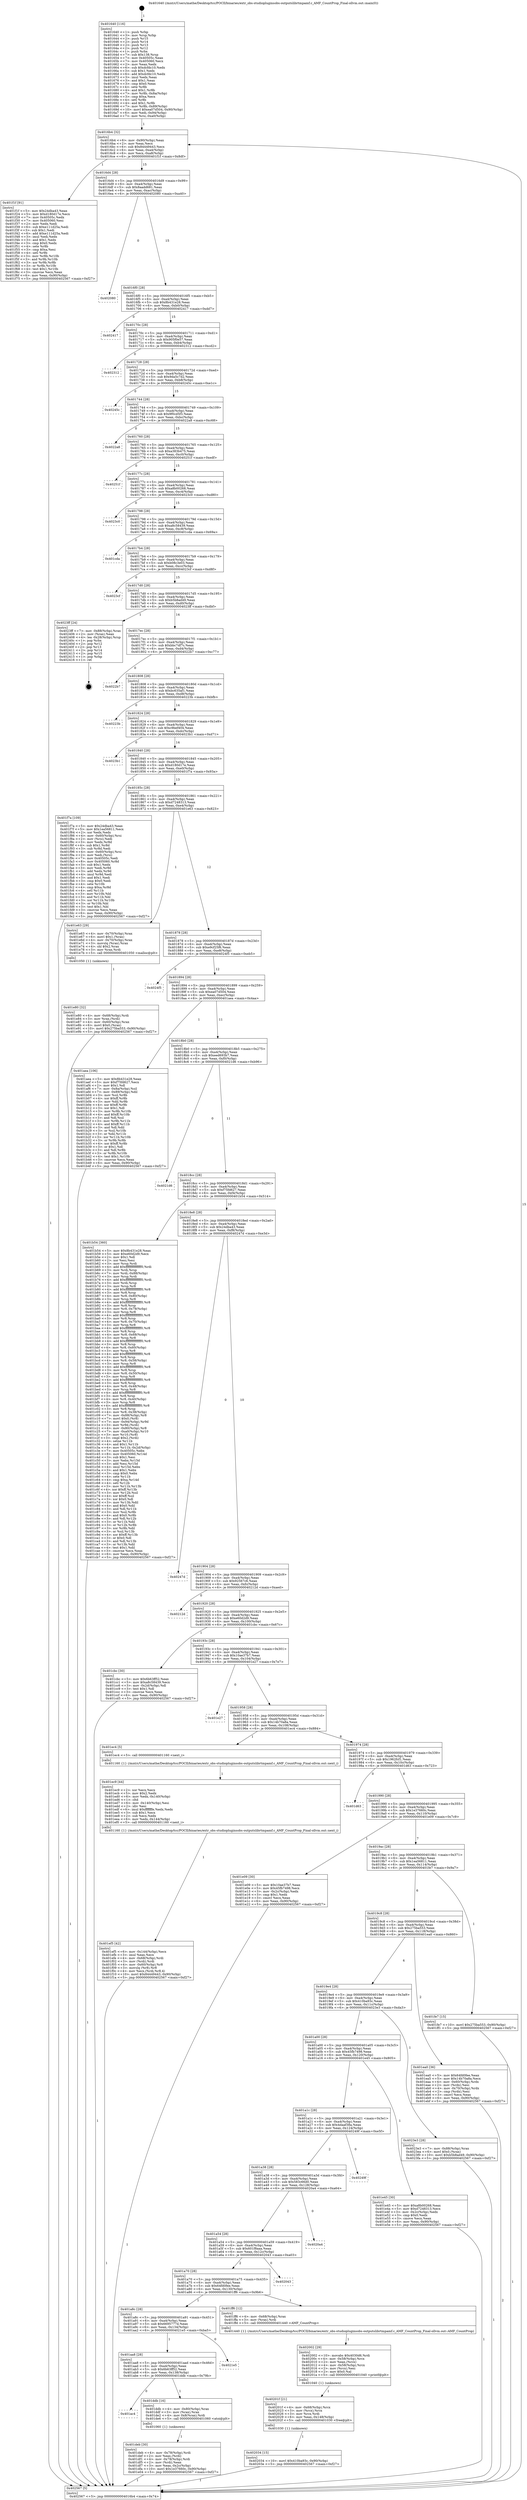 digraph "0x401640" {
  label = "0x401640 (/mnt/c/Users/mathe/Desktop/tcc/POCII/binaries/extr_obs-studiopluginsobs-outputslibrtmpamf.c_AMF_CountProp_Final-ollvm.out::main(0))"
  labelloc = "t"
  node[shape=record]

  Entry [label="",width=0.3,height=0.3,shape=circle,fillcolor=black,style=filled]
  "0x4016b4" [label="{
     0x4016b4 [32]\l
     | [instrs]\l
     &nbsp;&nbsp;0x4016b4 \<+6\>: mov -0x90(%rbp),%eax\l
     &nbsp;&nbsp;0x4016ba \<+2\>: mov %eax,%ecx\l
     &nbsp;&nbsp;0x4016bc \<+6\>: sub $0x84449443,%ecx\l
     &nbsp;&nbsp;0x4016c2 \<+6\>: mov %eax,-0xa4(%rbp)\l
     &nbsp;&nbsp;0x4016c8 \<+6\>: mov %ecx,-0xa8(%rbp)\l
     &nbsp;&nbsp;0x4016ce \<+6\>: je 0000000000401f1f \<main+0x8df\>\l
  }"]
  "0x401f1f" [label="{
     0x401f1f [91]\l
     | [instrs]\l
     &nbsp;&nbsp;0x401f1f \<+5\>: mov $0x24dba43,%eax\l
     &nbsp;&nbsp;0x401f24 \<+5\>: mov $0xd180d17e,%ecx\l
     &nbsp;&nbsp;0x401f29 \<+7\>: mov 0x40505c,%edx\l
     &nbsp;&nbsp;0x401f30 \<+7\>: mov 0x405060,%esi\l
     &nbsp;&nbsp;0x401f37 \<+2\>: mov %edx,%edi\l
     &nbsp;&nbsp;0x401f39 \<+6\>: sub $0xe111d25a,%edi\l
     &nbsp;&nbsp;0x401f3f \<+3\>: sub $0x1,%edi\l
     &nbsp;&nbsp;0x401f42 \<+6\>: add $0xe111d25a,%edi\l
     &nbsp;&nbsp;0x401f48 \<+3\>: imul %edi,%edx\l
     &nbsp;&nbsp;0x401f4b \<+3\>: and $0x1,%edx\l
     &nbsp;&nbsp;0x401f4e \<+3\>: cmp $0x0,%edx\l
     &nbsp;&nbsp;0x401f51 \<+4\>: sete %r8b\l
     &nbsp;&nbsp;0x401f55 \<+3\>: cmp $0xa,%esi\l
     &nbsp;&nbsp;0x401f58 \<+4\>: setl %r9b\l
     &nbsp;&nbsp;0x401f5c \<+3\>: mov %r8b,%r10b\l
     &nbsp;&nbsp;0x401f5f \<+3\>: and %r9b,%r10b\l
     &nbsp;&nbsp;0x401f62 \<+3\>: xor %r9b,%r8b\l
     &nbsp;&nbsp;0x401f65 \<+3\>: or %r8b,%r10b\l
     &nbsp;&nbsp;0x401f68 \<+4\>: test $0x1,%r10b\l
     &nbsp;&nbsp;0x401f6c \<+3\>: cmovne %ecx,%eax\l
     &nbsp;&nbsp;0x401f6f \<+6\>: mov %eax,-0x90(%rbp)\l
     &nbsp;&nbsp;0x401f75 \<+5\>: jmp 0000000000402567 \<main+0xf27\>\l
  }"]
  "0x4016d4" [label="{
     0x4016d4 [28]\l
     | [instrs]\l
     &nbsp;&nbsp;0x4016d4 \<+5\>: jmp 00000000004016d9 \<main+0x99\>\l
     &nbsp;&nbsp;0x4016d9 \<+6\>: mov -0xa4(%rbp),%eax\l
     &nbsp;&nbsp;0x4016df \<+5\>: sub $0x8aadd681,%eax\l
     &nbsp;&nbsp;0x4016e4 \<+6\>: mov %eax,-0xac(%rbp)\l
     &nbsp;&nbsp;0x4016ea \<+6\>: je 0000000000402080 \<main+0xa40\>\l
  }"]
  Exit [label="",width=0.3,height=0.3,shape=circle,fillcolor=black,style=filled,peripheries=2]
  "0x402080" [label="{
     0x402080\l
  }", style=dashed]
  "0x4016f0" [label="{
     0x4016f0 [28]\l
     | [instrs]\l
     &nbsp;&nbsp;0x4016f0 \<+5\>: jmp 00000000004016f5 \<main+0xb5\>\l
     &nbsp;&nbsp;0x4016f5 \<+6\>: mov -0xa4(%rbp),%eax\l
     &nbsp;&nbsp;0x4016fb \<+5\>: sub $0x8b431e28,%eax\l
     &nbsp;&nbsp;0x401700 \<+6\>: mov %eax,-0xb0(%rbp)\l
     &nbsp;&nbsp;0x401706 \<+6\>: je 0000000000402417 \<main+0xdd7\>\l
  }"]
  "0x402034" [label="{
     0x402034 [15]\l
     | [instrs]\l
     &nbsp;&nbsp;0x402034 \<+10\>: movl $0x410ba93c,-0x90(%rbp)\l
     &nbsp;&nbsp;0x40203e \<+5\>: jmp 0000000000402567 \<main+0xf27\>\l
  }"]
  "0x402417" [label="{
     0x402417\l
  }", style=dashed]
  "0x40170c" [label="{
     0x40170c [28]\l
     | [instrs]\l
     &nbsp;&nbsp;0x40170c \<+5\>: jmp 0000000000401711 \<main+0xd1\>\l
     &nbsp;&nbsp;0x401711 \<+6\>: mov -0xa4(%rbp),%eax\l
     &nbsp;&nbsp;0x401717 \<+5\>: sub $0x905f0e57,%eax\l
     &nbsp;&nbsp;0x40171c \<+6\>: mov %eax,-0xb4(%rbp)\l
     &nbsp;&nbsp;0x401722 \<+6\>: je 0000000000402312 \<main+0xcd2\>\l
  }"]
  "0x40201f" [label="{
     0x40201f [21]\l
     | [instrs]\l
     &nbsp;&nbsp;0x40201f \<+4\>: mov -0x68(%rbp),%rcx\l
     &nbsp;&nbsp;0x402023 \<+3\>: mov (%rcx),%rcx\l
     &nbsp;&nbsp;0x402026 \<+3\>: mov %rcx,%rdi\l
     &nbsp;&nbsp;0x402029 \<+6\>: mov %eax,-0x148(%rbp)\l
     &nbsp;&nbsp;0x40202f \<+5\>: call 0000000000401030 \<free@plt\>\l
     | [calls]\l
     &nbsp;&nbsp;0x401030 \{1\} (unknown)\l
  }"]
  "0x402312" [label="{
     0x402312\l
  }", style=dashed]
  "0x401728" [label="{
     0x401728 [28]\l
     | [instrs]\l
     &nbsp;&nbsp;0x401728 \<+5\>: jmp 000000000040172d \<main+0xed\>\l
     &nbsp;&nbsp;0x40172d \<+6\>: mov -0xa4(%rbp),%eax\l
     &nbsp;&nbsp;0x401733 \<+5\>: sub $0x9da5c7d2,%eax\l
     &nbsp;&nbsp;0x401738 \<+6\>: mov %eax,-0xb8(%rbp)\l
     &nbsp;&nbsp;0x40173e \<+6\>: je 000000000040245c \<main+0xe1c\>\l
  }"]
  "0x402002" [label="{
     0x402002 [29]\l
     | [instrs]\l
     &nbsp;&nbsp;0x402002 \<+10\>: movabs $0x4030d6,%rdi\l
     &nbsp;&nbsp;0x40200c \<+4\>: mov -0x58(%rbp),%rcx\l
     &nbsp;&nbsp;0x402010 \<+2\>: mov %eax,(%rcx)\l
     &nbsp;&nbsp;0x402012 \<+4\>: mov -0x58(%rbp),%rcx\l
     &nbsp;&nbsp;0x402016 \<+2\>: mov (%rcx),%esi\l
     &nbsp;&nbsp;0x402018 \<+2\>: mov $0x0,%al\l
     &nbsp;&nbsp;0x40201a \<+5\>: call 0000000000401040 \<printf@plt\>\l
     | [calls]\l
     &nbsp;&nbsp;0x401040 \{1\} (unknown)\l
  }"]
  "0x40245c" [label="{
     0x40245c\l
  }", style=dashed]
  "0x401744" [label="{
     0x401744 [28]\l
     | [instrs]\l
     &nbsp;&nbsp;0x401744 \<+5\>: jmp 0000000000401749 \<main+0x109\>\l
     &nbsp;&nbsp;0x401749 \<+6\>: mov -0xa4(%rbp),%eax\l
     &nbsp;&nbsp;0x40174f \<+5\>: sub $0x9f0cd5f3,%eax\l
     &nbsp;&nbsp;0x401754 \<+6\>: mov %eax,-0xbc(%rbp)\l
     &nbsp;&nbsp;0x40175a \<+6\>: je 00000000004022a8 \<main+0xc68\>\l
  }"]
  "0x401ef5" [label="{
     0x401ef5 [42]\l
     | [instrs]\l
     &nbsp;&nbsp;0x401ef5 \<+6\>: mov -0x144(%rbp),%ecx\l
     &nbsp;&nbsp;0x401efb \<+3\>: imul %eax,%ecx\l
     &nbsp;&nbsp;0x401efe \<+4\>: mov -0x68(%rbp),%rdi\l
     &nbsp;&nbsp;0x401f02 \<+3\>: mov (%rdi),%rdi\l
     &nbsp;&nbsp;0x401f05 \<+4\>: mov -0x60(%rbp),%r8\l
     &nbsp;&nbsp;0x401f09 \<+3\>: movslq (%r8),%r8\l
     &nbsp;&nbsp;0x401f0c \<+4\>: mov %ecx,(%rdi,%r8,4)\l
     &nbsp;&nbsp;0x401f10 \<+10\>: movl $0x84449443,-0x90(%rbp)\l
     &nbsp;&nbsp;0x401f1a \<+5\>: jmp 0000000000402567 \<main+0xf27\>\l
  }"]
  "0x4022a8" [label="{
     0x4022a8\l
  }", style=dashed]
  "0x401760" [label="{
     0x401760 [28]\l
     | [instrs]\l
     &nbsp;&nbsp;0x401760 \<+5\>: jmp 0000000000401765 \<main+0x125\>\l
     &nbsp;&nbsp;0x401765 \<+6\>: mov -0xa4(%rbp),%eax\l
     &nbsp;&nbsp;0x40176b \<+5\>: sub $0xa383b475,%eax\l
     &nbsp;&nbsp;0x401770 \<+6\>: mov %eax,-0xc0(%rbp)\l
     &nbsp;&nbsp;0x401776 \<+6\>: je 000000000040251f \<main+0xedf\>\l
  }"]
  "0x401ec9" [label="{
     0x401ec9 [44]\l
     | [instrs]\l
     &nbsp;&nbsp;0x401ec9 \<+2\>: xor %ecx,%ecx\l
     &nbsp;&nbsp;0x401ecb \<+5\>: mov $0x2,%edx\l
     &nbsp;&nbsp;0x401ed0 \<+6\>: mov %edx,-0x140(%rbp)\l
     &nbsp;&nbsp;0x401ed6 \<+1\>: cltd\l
     &nbsp;&nbsp;0x401ed7 \<+6\>: mov -0x140(%rbp),%esi\l
     &nbsp;&nbsp;0x401edd \<+2\>: idiv %esi\l
     &nbsp;&nbsp;0x401edf \<+6\>: imul $0xfffffffe,%edx,%edx\l
     &nbsp;&nbsp;0x401ee5 \<+3\>: sub $0x1,%ecx\l
     &nbsp;&nbsp;0x401ee8 \<+2\>: sub %ecx,%edx\l
     &nbsp;&nbsp;0x401eea \<+6\>: mov %edx,-0x144(%rbp)\l
     &nbsp;&nbsp;0x401ef0 \<+5\>: call 0000000000401160 \<next_i\>\l
     | [calls]\l
     &nbsp;&nbsp;0x401160 \{1\} (/mnt/c/Users/mathe/Desktop/tcc/POCII/binaries/extr_obs-studiopluginsobs-outputslibrtmpamf.c_AMF_CountProp_Final-ollvm.out::next_i)\l
  }"]
  "0x40251f" [label="{
     0x40251f\l
  }", style=dashed]
  "0x40177c" [label="{
     0x40177c [28]\l
     | [instrs]\l
     &nbsp;&nbsp;0x40177c \<+5\>: jmp 0000000000401781 \<main+0x141\>\l
     &nbsp;&nbsp;0x401781 \<+6\>: mov -0xa4(%rbp),%eax\l
     &nbsp;&nbsp;0x401787 \<+5\>: sub $0xa8b00268,%eax\l
     &nbsp;&nbsp;0x40178c \<+6\>: mov %eax,-0xc4(%rbp)\l
     &nbsp;&nbsp;0x401792 \<+6\>: je 00000000004023c0 \<main+0xd80\>\l
  }"]
  "0x401e80" [label="{
     0x401e80 [32]\l
     | [instrs]\l
     &nbsp;&nbsp;0x401e80 \<+4\>: mov -0x68(%rbp),%rdi\l
     &nbsp;&nbsp;0x401e84 \<+3\>: mov %rax,(%rdi)\l
     &nbsp;&nbsp;0x401e87 \<+4\>: mov -0x60(%rbp),%rax\l
     &nbsp;&nbsp;0x401e8b \<+6\>: movl $0x0,(%rax)\l
     &nbsp;&nbsp;0x401e91 \<+10\>: movl $0x275ba553,-0x90(%rbp)\l
     &nbsp;&nbsp;0x401e9b \<+5\>: jmp 0000000000402567 \<main+0xf27\>\l
  }"]
  "0x4023c0" [label="{
     0x4023c0\l
  }", style=dashed]
  "0x401798" [label="{
     0x401798 [28]\l
     | [instrs]\l
     &nbsp;&nbsp;0x401798 \<+5\>: jmp 000000000040179d \<main+0x15d\>\l
     &nbsp;&nbsp;0x40179d \<+6\>: mov -0xa4(%rbp),%eax\l
     &nbsp;&nbsp;0x4017a3 \<+5\>: sub $0xa8c58439,%eax\l
     &nbsp;&nbsp;0x4017a8 \<+6\>: mov %eax,-0xc8(%rbp)\l
     &nbsp;&nbsp;0x4017ae \<+6\>: je 0000000000401cda \<main+0x69a\>\l
  }"]
  "0x401deb" [label="{
     0x401deb [30]\l
     | [instrs]\l
     &nbsp;&nbsp;0x401deb \<+4\>: mov -0x78(%rbp),%rdi\l
     &nbsp;&nbsp;0x401def \<+2\>: mov %eax,(%rdi)\l
     &nbsp;&nbsp;0x401df1 \<+4\>: mov -0x78(%rbp),%rdi\l
     &nbsp;&nbsp;0x401df5 \<+2\>: mov (%rdi),%eax\l
     &nbsp;&nbsp;0x401df7 \<+3\>: mov %eax,-0x2c(%rbp)\l
     &nbsp;&nbsp;0x401dfa \<+10\>: movl $0x1e37660c,-0x90(%rbp)\l
     &nbsp;&nbsp;0x401e04 \<+5\>: jmp 0000000000402567 \<main+0xf27\>\l
  }"]
  "0x401cda" [label="{
     0x401cda\l
  }", style=dashed]
  "0x4017b4" [label="{
     0x4017b4 [28]\l
     | [instrs]\l
     &nbsp;&nbsp;0x4017b4 \<+5\>: jmp 00000000004017b9 \<main+0x179\>\l
     &nbsp;&nbsp;0x4017b9 \<+6\>: mov -0xa4(%rbp),%eax\l
     &nbsp;&nbsp;0x4017bf \<+5\>: sub $0xb08c3e03,%eax\l
     &nbsp;&nbsp;0x4017c4 \<+6\>: mov %eax,-0xcc(%rbp)\l
     &nbsp;&nbsp;0x4017ca \<+6\>: je 00000000004023cf \<main+0xd8f\>\l
  }"]
  "0x401ac4" [label="{
     0x401ac4\l
  }", style=dashed]
  "0x4023cf" [label="{
     0x4023cf\l
  }", style=dashed]
  "0x4017d0" [label="{
     0x4017d0 [28]\l
     | [instrs]\l
     &nbsp;&nbsp;0x4017d0 \<+5\>: jmp 00000000004017d5 \<main+0x195\>\l
     &nbsp;&nbsp;0x4017d5 \<+6\>: mov -0xa4(%rbp),%eax\l
     &nbsp;&nbsp;0x4017db \<+5\>: sub $0xb5b8ad49,%eax\l
     &nbsp;&nbsp;0x4017e0 \<+6\>: mov %eax,-0xd0(%rbp)\l
     &nbsp;&nbsp;0x4017e6 \<+6\>: je 00000000004023ff \<main+0xdbf\>\l
  }"]
  "0x401ddb" [label="{
     0x401ddb [16]\l
     | [instrs]\l
     &nbsp;&nbsp;0x401ddb \<+4\>: mov -0x80(%rbp),%rax\l
     &nbsp;&nbsp;0x401ddf \<+3\>: mov (%rax),%rax\l
     &nbsp;&nbsp;0x401de2 \<+4\>: mov 0x8(%rax),%rdi\l
     &nbsp;&nbsp;0x401de6 \<+5\>: call 0000000000401060 \<atoi@plt\>\l
     | [calls]\l
     &nbsp;&nbsp;0x401060 \{1\} (unknown)\l
  }"]
  "0x4023ff" [label="{
     0x4023ff [24]\l
     | [instrs]\l
     &nbsp;&nbsp;0x4023ff \<+7\>: mov -0x88(%rbp),%rax\l
     &nbsp;&nbsp;0x402406 \<+2\>: mov (%rax),%eax\l
     &nbsp;&nbsp;0x402408 \<+4\>: lea -0x28(%rbp),%rsp\l
     &nbsp;&nbsp;0x40240c \<+1\>: pop %rbx\l
     &nbsp;&nbsp;0x40240d \<+2\>: pop %r12\l
     &nbsp;&nbsp;0x40240f \<+2\>: pop %r13\l
     &nbsp;&nbsp;0x402411 \<+2\>: pop %r14\l
     &nbsp;&nbsp;0x402413 \<+2\>: pop %r15\l
     &nbsp;&nbsp;0x402415 \<+1\>: pop %rbp\l
     &nbsp;&nbsp;0x402416 \<+1\>: ret\l
  }"]
  "0x4017ec" [label="{
     0x4017ec [28]\l
     | [instrs]\l
     &nbsp;&nbsp;0x4017ec \<+5\>: jmp 00000000004017f1 \<main+0x1b1\>\l
     &nbsp;&nbsp;0x4017f1 \<+6\>: mov -0xa4(%rbp),%eax\l
     &nbsp;&nbsp;0x4017f7 \<+5\>: sub $0xbbc7df7c,%eax\l
     &nbsp;&nbsp;0x4017fc \<+6\>: mov %eax,-0xd4(%rbp)\l
     &nbsp;&nbsp;0x401802 \<+6\>: je 00000000004022b7 \<main+0xc77\>\l
  }"]
  "0x401aa8" [label="{
     0x401aa8 [28]\l
     | [instrs]\l
     &nbsp;&nbsp;0x401aa8 \<+5\>: jmp 0000000000401aad \<main+0x46d\>\l
     &nbsp;&nbsp;0x401aad \<+6\>: mov -0xa4(%rbp),%eax\l
     &nbsp;&nbsp;0x401ab3 \<+5\>: sub $0x6b63ff52,%eax\l
     &nbsp;&nbsp;0x401ab8 \<+6\>: mov %eax,-0x138(%rbp)\l
     &nbsp;&nbsp;0x401abe \<+6\>: je 0000000000401ddb \<main+0x79b\>\l
  }"]
  "0x4022b7" [label="{
     0x4022b7\l
  }", style=dashed]
  "0x401808" [label="{
     0x401808 [28]\l
     | [instrs]\l
     &nbsp;&nbsp;0x401808 \<+5\>: jmp 000000000040180d \<main+0x1cd\>\l
     &nbsp;&nbsp;0x40180d \<+6\>: mov -0xa4(%rbp),%eax\l
     &nbsp;&nbsp;0x401813 \<+5\>: sub $0xbc635af1,%eax\l
     &nbsp;&nbsp;0x401818 \<+6\>: mov %eax,-0xd8(%rbp)\l
     &nbsp;&nbsp;0x40181e \<+6\>: je 000000000040223b \<main+0xbfb\>\l
  }"]
  "0x4021e5" [label="{
     0x4021e5\l
  }", style=dashed]
  "0x40223b" [label="{
     0x40223b\l
  }", style=dashed]
  "0x401824" [label="{
     0x401824 [28]\l
     | [instrs]\l
     &nbsp;&nbsp;0x401824 \<+5\>: jmp 0000000000401829 \<main+0x1e9\>\l
     &nbsp;&nbsp;0x401829 \<+6\>: mov -0xa4(%rbp),%eax\l
     &nbsp;&nbsp;0x40182f \<+5\>: sub $0xc9bef404,%eax\l
     &nbsp;&nbsp;0x401834 \<+6\>: mov %eax,-0xdc(%rbp)\l
     &nbsp;&nbsp;0x40183a \<+6\>: je 00000000004023b1 \<main+0xd71\>\l
  }"]
  "0x401a8c" [label="{
     0x401a8c [28]\l
     | [instrs]\l
     &nbsp;&nbsp;0x401a8c \<+5\>: jmp 0000000000401a91 \<main+0x451\>\l
     &nbsp;&nbsp;0x401a91 \<+6\>: mov -0xa4(%rbp),%eax\l
     &nbsp;&nbsp;0x401a97 \<+5\>: sub $0x6695777d,%eax\l
     &nbsp;&nbsp;0x401a9c \<+6\>: mov %eax,-0x134(%rbp)\l
     &nbsp;&nbsp;0x401aa2 \<+6\>: je 00000000004021e5 \<main+0xba5\>\l
  }"]
  "0x4023b1" [label="{
     0x4023b1\l
  }", style=dashed]
  "0x401840" [label="{
     0x401840 [28]\l
     | [instrs]\l
     &nbsp;&nbsp;0x401840 \<+5\>: jmp 0000000000401845 \<main+0x205\>\l
     &nbsp;&nbsp;0x401845 \<+6\>: mov -0xa4(%rbp),%eax\l
     &nbsp;&nbsp;0x40184b \<+5\>: sub $0xd180d17e,%eax\l
     &nbsp;&nbsp;0x401850 \<+6\>: mov %eax,-0xe0(%rbp)\l
     &nbsp;&nbsp;0x401856 \<+6\>: je 0000000000401f7a \<main+0x93a\>\l
  }"]
  "0x401ff6" [label="{
     0x401ff6 [12]\l
     | [instrs]\l
     &nbsp;&nbsp;0x401ff6 \<+4\>: mov -0x68(%rbp),%rax\l
     &nbsp;&nbsp;0x401ffa \<+3\>: mov (%rax),%rdi\l
     &nbsp;&nbsp;0x401ffd \<+5\>: call 0000000000401440 \<AMF_CountProp\>\l
     | [calls]\l
     &nbsp;&nbsp;0x401440 \{1\} (/mnt/c/Users/mathe/Desktop/tcc/POCII/binaries/extr_obs-studiopluginsobs-outputslibrtmpamf.c_AMF_CountProp_Final-ollvm.out::AMF_CountProp)\l
  }"]
  "0x401f7a" [label="{
     0x401f7a [109]\l
     | [instrs]\l
     &nbsp;&nbsp;0x401f7a \<+5\>: mov $0x24dba43,%eax\l
     &nbsp;&nbsp;0x401f7f \<+5\>: mov $0x1ea56811,%ecx\l
     &nbsp;&nbsp;0x401f84 \<+2\>: xor %edx,%edx\l
     &nbsp;&nbsp;0x401f86 \<+4\>: mov -0x60(%rbp),%rsi\l
     &nbsp;&nbsp;0x401f8a \<+2\>: mov (%rsi),%edi\l
     &nbsp;&nbsp;0x401f8c \<+3\>: mov %edx,%r8d\l
     &nbsp;&nbsp;0x401f8f \<+4\>: sub $0x1,%r8d\l
     &nbsp;&nbsp;0x401f93 \<+3\>: sub %r8d,%edi\l
     &nbsp;&nbsp;0x401f96 \<+4\>: mov -0x60(%rbp),%rsi\l
     &nbsp;&nbsp;0x401f9a \<+2\>: mov %edi,(%rsi)\l
     &nbsp;&nbsp;0x401f9c \<+7\>: mov 0x40505c,%edi\l
     &nbsp;&nbsp;0x401fa3 \<+8\>: mov 0x405060,%r8d\l
     &nbsp;&nbsp;0x401fab \<+3\>: sub $0x1,%edx\l
     &nbsp;&nbsp;0x401fae \<+3\>: mov %edi,%r9d\l
     &nbsp;&nbsp;0x401fb1 \<+3\>: add %edx,%r9d\l
     &nbsp;&nbsp;0x401fb4 \<+4\>: imul %r9d,%edi\l
     &nbsp;&nbsp;0x401fb8 \<+3\>: and $0x1,%edi\l
     &nbsp;&nbsp;0x401fbb \<+3\>: cmp $0x0,%edi\l
     &nbsp;&nbsp;0x401fbe \<+4\>: sete %r10b\l
     &nbsp;&nbsp;0x401fc2 \<+4\>: cmp $0xa,%r8d\l
     &nbsp;&nbsp;0x401fc6 \<+4\>: setl %r11b\l
     &nbsp;&nbsp;0x401fca \<+3\>: mov %r10b,%bl\l
     &nbsp;&nbsp;0x401fcd \<+3\>: and %r11b,%bl\l
     &nbsp;&nbsp;0x401fd0 \<+3\>: xor %r11b,%r10b\l
     &nbsp;&nbsp;0x401fd3 \<+3\>: or %r10b,%bl\l
     &nbsp;&nbsp;0x401fd6 \<+3\>: test $0x1,%bl\l
     &nbsp;&nbsp;0x401fd9 \<+3\>: cmovne %ecx,%eax\l
     &nbsp;&nbsp;0x401fdc \<+6\>: mov %eax,-0x90(%rbp)\l
     &nbsp;&nbsp;0x401fe2 \<+5\>: jmp 0000000000402567 \<main+0xf27\>\l
  }"]
  "0x40185c" [label="{
     0x40185c [28]\l
     | [instrs]\l
     &nbsp;&nbsp;0x40185c \<+5\>: jmp 0000000000401861 \<main+0x221\>\l
     &nbsp;&nbsp;0x401861 \<+6\>: mov -0xa4(%rbp),%eax\l
     &nbsp;&nbsp;0x401867 \<+5\>: sub $0xd7248313,%eax\l
     &nbsp;&nbsp;0x40186c \<+6\>: mov %eax,-0xe4(%rbp)\l
     &nbsp;&nbsp;0x401872 \<+6\>: je 0000000000401e63 \<main+0x823\>\l
  }"]
  "0x401a70" [label="{
     0x401a70 [28]\l
     | [instrs]\l
     &nbsp;&nbsp;0x401a70 \<+5\>: jmp 0000000000401a75 \<main+0x435\>\l
     &nbsp;&nbsp;0x401a75 \<+6\>: mov -0xa4(%rbp),%eax\l
     &nbsp;&nbsp;0x401a7b \<+5\>: sub $0x64fd0fee,%eax\l
     &nbsp;&nbsp;0x401a80 \<+6\>: mov %eax,-0x130(%rbp)\l
     &nbsp;&nbsp;0x401a86 \<+6\>: je 0000000000401ff6 \<main+0x9b6\>\l
  }"]
  "0x401e63" [label="{
     0x401e63 [29]\l
     | [instrs]\l
     &nbsp;&nbsp;0x401e63 \<+4\>: mov -0x70(%rbp),%rax\l
     &nbsp;&nbsp;0x401e67 \<+6\>: movl $0x1,(%rax)\l
     &nbsp;&nbsp;0x401e6d \<+4\>: mov -0x70(%rbp),%rax\l
     &nbsp;&nbsp;0x401e71 \<+3\>: movslq (%rax),%rax\l
     &nbsp;&nbsp;0x401e74 \<+4\>: shl $0x2,%rax\l
     &nbsp;&nbsp;0x401e78 \<+3\>: mov %rax,%rdi\l
     &nbsp;&nbsp;0x401e7b \<+5\>: call 0000000000401050 \<malloc@plt\>\l
     | [calls]\l
     &nbsp;&nbsp;0x401050 \{1\} (unknown)\l
  }"]
  "0x401878" [label="{
     0x401878 [28]\l
     | [instrs]\l
     &nbsp;&nbsp;0x401878 \<+5\>: jmp 000000000040187d \<main+0x23d\>\l
     &nbsp;&nbsp;0x40187d \<+6\>: mov -0xa4(%rbp),%eax\l
     &nbsp;&nbsp;0x401883 \<+5\>: sub $0xe9cf25f6,%eax\l
     &nbsp;&nbsp;0x401888 \<+6\>: mov %eax,-0xe8(%rbp)\l
     &nbsp;&nbsp;0x40188e \<+6\>: je 00000000004024f5 \<main+0xeb5\>\l
  }"]
  "0x402043" [label="{
     0x402043\l
  }", style=dashed]
  "0x4024f5" [label="{
     0x4024f5\l
  }", style=dashed]
  "0x401894" [label="{
     0x401894 [28]\l
     | [instrs]\l
     &nbsp;&nbsp;0x401894 \<+5\>: jmp 0000000000401899 \<main+0x259\>\l
     &nbsp;&nbsp;0x401899 \<+6\>: mov -0xa4(%rbp),%eax\l
     &nbsp;&nbsp;0x40189f \<+5\>: sub $0xea07d504,%eax\l
     &nbsp;&nbsp;0x4018a4 \<+6\>: mov %eax,-0xec(%rbp)\l
     &nbsp;&nbsp;0x4018aa \<+6\>: je 0000000000401aea \<main+0x4aa\>\l
  }"]
  "0x401a54" [label="{
     0x401a54 [28]\l
     | [instrs]\l
     &nbsp;&nbsp;0x401a54 \<+5\>: jmp 0000000000401a59 \<main+0x419\>\l
     &nbsp;&nbsp;0x401a59 \<+6\>: mov -0xa4(%rbp),%eax\l
     &nbsp;&nbsp;0x401a5f \<+5\>: sub $0x601f8aaa,%eax\l
     &nbsp;&nbsp;0x401a64 \<+6\>: mov %eax,-0x12c(%rbp)\l
     &nbsp;&nbsp;0x401a6a \<+6\>: je 0000000000402043 \<main+0xa03\>\l
  }"]
  "0x401aea" [label="{
     0x401aea [106]\l
     | [instrs]\l
     &nbsp;&nbsp;0x401aea \<+5\>: mov $0x8b431e28,%eax\l
     &nbsp;&nbsp;0x401aef \<+5\>: mov $0xf75fd627,%ecx\l
     &nbsp;&nbsp;0x401af4 \<+2\>: mov $0x1,%dl\l
     &nbsp;&nbsp;0x401af6 \<+7\>: mov -0x8a(%rbp),%sil\l
     &nbsp;&nbsp;0x401afd \<+7\>: mov -0x89(%rbp),%dil\l
     &nbsp;&nbsp;0x401b04 \<+3\>: mov %sil,%r8b\l
     &nbsp;&nbsp;0x401b07 \<+4\>: xor $0xff,%r8b\l
     &nbsp;&nbsp;0x401b0b \<+3\>: mov %dil,%r9b\l
     &nbsp;&nbsp;0x401b0e \<+4\>: xor $0xff,%r9b\l
     &nbsp;&nbsp;0x401b12 \<+3\>: xor $0x1,%dl\l
     &nbsp;&nbsp;0x401b15 \<+3\>: mov %r8b,%r10b\l
     &nbsp;&nbsp;0x401b18 \<+4\>: and $0xff,%r10b\l
     &nbsp;&nbsp;0x401b1c \<+3\>: and %dl,%sil\l
     &nbsp;&nbsp;0x401b1f \<+3\>: mov %r9b,%r11b\l
     &nbsp;&nbsp;0x401b22 \<+4\>: and $0xff,%r11b\l
     &nbsp;&nbsp;0x401b26 \<+3\>: and %dl,%dil\l
     &nbsp;&nbsp;0x401b29 \<+3\>: or %sil,%r10b\l
     &nbsp;&nbsp;0x401b2c \<+3\>: or %dil,%r11b\l
     &nbsp;&nbsp;0x401b2f \<+3\>: xor %r11b,%r10b\l
     &nbsp;&nbsp;0x401b32 \<+3\>: or %r9b,%r8b\l
     &nbsp;&nbsp;0x401b35 \<+4\>: xor $0xff,%r8b\l
     &nbsp;&nbsp;0x401b39 \<+3\>: or $0x1,%dl\l
     &nbsp;&nbsp;0x401b3c \<+3\>: and %dl,%r8b\l
     &nbsp;&nbsp;0x401b3f \<+3\>: or %r8b,%r10b\l
     &nbsp;&nbsp;0x401b42 \<+4\>: test $0x1,%r10b\l
     &nbsp;&nbsp;0x401b46 \<+3\>: cmovne %ecx,%eax\l
     &nbsp;&nbsp;0x401b49 \<+6\>: mov %eax,-0x90(%rbp)\l
     &nbsp;&nbsp;0x401b4f \<+5\>: jmp 0000000000402567 \<main+0xf27\>\l
  }"]
  "0x4018b0" [label="{
     0x4018b0 [28]\l
     | [instrs]\l
     &nbsp;&nbsp;0x4018b0 \<+5\>: jmp 00000000004018b5 \<main+0x275\>\l
     &nbsp;&nbsp;0x4018b5 \<+6\>: mov -0xa4(%rbp),%eax\l
     &nbsp;&nbsp;0x4018bb \<+5\>: sub $0xeed693b7,%eax\l
     &nbsp;&nbsp;0x4018c0 \<+6\>: mov %eax,-0xf0(%rbp)\l
     &nbsp;&nbsp;0x4018c6 \<+6\>: je 00000000004021d6 \<main+0xb96\>\l
  }"]
  "0x402567" [label="{
     0x402567 [5]\l
     | [instrs]\l
     &nbsp;&nbsp;0x402567 \<+5\>: jmp 00000000004016b4 \<main+0x74\>\l
  }"]
  "0x401640" [label="{
     0x401640 [116]\l
     | [instrs]\l
     &nbsp;&nbsp;0x401640 \<+1\>: push %rbp\l
     &nbsp;&nbsp;0x401641 \<+3\>: mov %rsp,%rbp\l
     &nbsp;&nbsp;0x401644 \<+2\>: push %r15\l
     &nbsp;&nbsp;0x401646 \<+2\>: push %r14\l
     &nbsp;&nbsp;0x401648 \<+2\>: push %r13\l
     &nbsp;&nbsp;0x40164a \<+2\>: push %r12\l
     &nbsp;&nbsp;0x40164c \<+1\>: push %rbx\l
     &nbsp;&nbsp;0x40164d \<+7\>: sub $0x138,%rsp\l
     &nbsp;&nbsp;0x401654 \<+7\>: mov 0x40505c,%eax\l
     &nbsp;&nbsp;0x40165b \<+7\>: mov 0x405060,%ecx\l
     &nbsp;&nbsp;0x401662 \<+2\>: mov %eax,%edx\l
     &nbsp;&nbsp;0x401664 \<+6\>: sub $0xdcfdc10,%edx\l
     &nbsp;&nbsp;0x40166a \<+3\>: sub $0x1,%edx\l
     &nbsp;&nbsp;0x40166d \<+6\>: add $0xdcfdc10,%edx\l
     &nbsp;&nbsp;0x401673 \<+3\>: imul %edx,%eax\l
     &nbsp;&nbsp;0x401676 \<+3\>: and $0x1,%eax\l
     &nbsp;&nbsp;0x401679 \<+3\>: cmp $0x0,%eax\l
     &nbsp;&nbsp;0x40167c \<+4\>: sete %r8b\l
     &nbsp;&nbsp;0x401680 \<+4\>: and $0x1,%r8b\l
     &nbsp;&nbsp;0x401684 \<+7\>: mov %r8b,-0x8a(%rbp)\l
     &nbsp;&nbsp;0x40168b \<+3\>: cmp $0xa,%ecx\l
     &nbsp;&nbsp;0x40168e \<+4\>: setl %r8b\l
     &nbsp;&nbsp;0x401692 \<+4\>: and $0x1,%r8b\l
     &nbsp;&nbsp;0x401696 \<+7\>: mov %r8b,-0x89(%rbp)\l
     &nbsp;&nbsp;0x40169d \<+10\>: movl $0xea07d504,-0x90(%rbp)\l
     &nbsp;&nbsp;0x4016a7 \<+6\>: mov %edi,-0x94(%rbp)\l
     &nbsp;&nbsp;0x4016ad \<+7\>: mov %rsi,-0xa0(%rbp)\l
  }"]
  "0x4020a4" [label="{
     0x4020a4\l
  }", style=dashed]
  "0x4021d6" [label="{
     0x4021d6\l
  }", style=dashed]
  "0x4018cc" [label="{
     0x4018cc [28]\l
     | [instrs]\l
     &nbsp;&nbsp;0x4018cc \<+5\>: jmp 00000000004018d1 \<main+0x291\>\l
     &nbsp;&nbsp;0x4018d1 \<+6\>: mov -0xa4(%rbp),%eax\l
     &nbsp;&nbsp;0x4018d7 \<+5\>: sub $0xf75fd627,%eax\l
     &nbsp;&nbsp;0x4018dc \<+6\>: mov %eax,-0xf4(%rbp)\l
     &nbsp;&nbsp;0x4018e2 \<+6\>: je 0000000000401b54 \<main+0x514\>\l
  }"]
  "0x401a38" [label="{
     0x401a38 [28]\l
     | [instrs]\l
     &nbsp;&nbsp;0x401a38 \<+5\>: jmp 0000000000401a3d \<main+0x3fd\>\l
     &nbsp;&nbsp;0x401a3d \<+6\>: mov -0xa4(%rbp),%eax\l
     &nbsp;&nbsp;0x401a43 \<+5\>: sub $0x583c66d0,%eax\l
     &nbsp;&nbsp;0x401a48 \<+6\>: mov %eax,-0x128(%rbp)\l
     &nbsp;&nbsp;0x401a4e \<+6\>: je 00000000004020a4 \<main+0xa64\>\l
  }"]
  "0x401b54" [label="{
     0x401b54 [360]\l
     | [instrs]\l
     &nbsp;&nbsp;0x401b54 \<+5\>: mov $0x8b431e28,%eax\l
     &nbsp;&nbsp;0x401b59 \<+5\>: mov $0xe60d2d9,%ecx\l
     &nbsp;&nbsp;0x401b5e \<+2\>: mov $0x1,%dl\l
     &nbsp;&nbsp;0x401b60 \<+2\>: xor %esi,%esi\l
     &nbsp;&nbsp;0x401b62 \<+3\>: mov %rsp,%rdi\l
     &nbsp;&nbsp;0x401b65 \<+4\>: add $0xfffffffffffffff0,%rdi\l
     &nbsp;&nbsp;0x401b69 \<+3\>: mov %rdi,%rsp\l
     &nbsp;&nbsp;0x401b6c \<+7\>: mov %rdi,-0x88(%rbp)\l
     &nbsp;&nbsp;0x401b73 \<+3\>: mov %rsp,%rdi\l
     &nbsp;&nbsp;0x401b76 \<+4\>: add $0xfffffffffffffff0,%rdi\l
     &nbsp;&nbsp;0x401b7a \<+3\>: mov %rdi,%rsp\l
     &nbsp;&nbsp;0x401b7d \<+3\>: mov %rsp,%r8\l
     &nbsp;&nbsp;0x401b80 \<+4\>: add $0xfffffffffffffff0,%r8\l
     &nbsp;&nbsp;0x401b84 \<+3\>: mov %r8,%rsp\l
     &nbsp;&nbsp;0x401b87 \<+4\>: mov %r8,-0x80(%rbp)\l
     &nbsp;&nbsp;0x401b8b \<+3\>: mov %rsp,%r8\l
     &nbsp;&nbsp;0x401b8e \<+4\>: add $0xfffffffffffffff0,%r8\l
     &nbsp;&nbsp;0x401b92 \<+3\>: mov %r8,%rsp\l
     &nbsp;&nbsp;0x401b95 \<+4\>: mov %r8,-0x78(%rbp)\l
     &nbsp;&nbsp;0x401b99 \<+3\>: mov %rsp,%r8\l
     &nbsp;&nbsp;0x401b9c \<+4\>: add $0xfffffffffffffff0,%r8\l
     &nbsp;&nbsp;0x401ba0 \<+3\>: mov %r8,%rsp\l
     &nbsp;&nbsp;0x401ba3 \<+4\>: mov %r8,-0x70(%rbp)\l
     &nbsp;&nbsp;0x401ba7 \<+3\>: mov %rsp,%r8\l
     &nbsp;&nbsp;0x401baa \<+4\>: add $0xfffffffffffffff0,%r8\l
     &nbsp;&nbsp;0x401bae \<+3\>: mov %r8,%rsp\l
     &nbsp;&nbsp;0x401bb1 \<+4\>: mov %r8,-0x68(%rbp)\l
     &nbsp;&nbsp;0x401bb5 \<+3\>: mov %rsp,%r8\l
     &nbsp;&nbsp;0x401bb8 \<+4\>: add $0xfffffffffffffff0,%r8\l
     &nbsp;&nbsp;0x401bbc \<+3\>: mov %r8,%rsp\l
     &nbsp;&nbsp;0x401bbf \<+4\>: mov %r8,-0x60(%rbp)\l
     &nbsp;&nbsp;0x401bc3 \<+3\>: mov %rsp,%r8\l
     &nbsp;&nbsp;0x401bc6 \<+4\>: add $0xfffffffffffffff0,%r8\l
     &nbsp;&nbsp;0x401bca \<+3\>: mov %r8,%rsp\l
     &nbsp;&nbsp;0x401bcd \<+4\>: mov %r8,-0x58(%rbp)\l
     &nbsp;&nbsp;0x401bd1 \<+3\>: mov %rsp,%r8\l
     &nbsp;&nbsp;0x401bd4 \<+4\>: add $0xfffffffffffffff0,%r8\l
     &nbsp;&nbsp;0x401bd8 \<+3\>: mov %r8,%rsp\l
     &nbsp;&nbsp;0x401bdb \<+4\>: mov %r8,-0x50(%rbp)\l
     &nbsp;&nbsp;0x401bdf \<+3\>: mov %rsp,%r8\l
     &nbsp;&nbsp;0x401be2 \<+4\>: add $0xfffffffffffffff0,%r8\l
     &nbsp;&nbsp;0x401be6 \<+3\>: mov %r8,%rsp\l
     &nbsp;&nbsp;0x401be9 \<+4\>: mov %r8,-0x48(%rbp)\l
     &nbsp;&nbsp;0x401bed \<+3\>: mov %rsp,%r8\l
     &nbsp;&nbsp;0x401bf0 \<+4\>: add $0xfffffffffffffff0,%r8\l
     &nbsp;&nbsp;0x401bf4 \<+3\>: mov %r8,%rsp\l
     &nbsp;&nbsp;0x401bf7 \<+4\>: mov %r8,-0x40(%rbp)\l
     &nbsp;&nbsp;0x401bfb \<+3\>: mov %rsp,%r8\l
     &nbsp;&nbsp;0x401bfe \<+4\>: add $0xfffffffffffffff0,%r8\l
     &nbsp;&nbsp;0x401c02 \<+3\>: mov %r8,%rsp\l
     &nbsp;&nbsp;0x401c05 \<+4\>: mov %r8,-0x38(%rbp)\l
     &nbsp;&nbsp;0x401c09 \<+7\>: mov -0x88(%rbp),%r8\l
     &nbsp;&nbsp;0x401c10 \<+7\>: movl $0x0,(%r8)\l
     &nbsp;&nbsp;0x401c17 \<+7\>: mov -0x94(%rbp),%r9d\l
     &nbsp;&nbsp;0x401c1e \<+3\>: mov %r9d,(%rdi)\l
     &nbsp;&nbsp;0x401c21 \<+4\>: mov -0x80(%rbp),%r8\l
     &nbsp;&nbsp;0x401c25 \<+7\>: mov -0xa0(%rbp),%r10\l
     &nbsp;&nbsp;0x401c2c \<+3\>: mov %r10,(%r8)\l
     &nbsp;&nbsp;0x401c2f \<+3\>: cmpl $0x2,(%rdi)\l
     &nbsp;&nbsp;0x401c32 \<+4\>: setne %r11b\l
     &nbsp;&nbsp;0x401c36 \<+4\>: and $0x1,%r11b\l
     &nbsp;&nbsp;0x401c3a \<+4\>: mov %r11b,-0x2d(%rbp)\l
     &nbsp;&nbsp;0x401c3e \<+7\>: mov 0x40505c,%ebx\l
     &nbsp;&nbsp;0x401c45 \<+8\>: mov 0x405060,%r14d\l
     &nbsp;&nbsp;0x401c4d \<+3\>: sub $0x1,%esi\l
     &nbsp;&nbsp;0x401c50 \<+3\>: mov %ebx,%r15d\l
     &nbsp;&nbsp;0x401c53 \<+3\>: add %esi,%r15d\l
     &nbsp;&nbsp;0x401c56 \<+4\>: imul %r15d,%ebx\l
     &nbsp;&nbsp;0x401c5a \<+3\>: and $0x1,%ebx\l
     &nbsp;&nbsp;0x401c5d \<+3\>: cmp $0x0,%ebx\l
     &nbsp;&nbsp;0x401c60 \<+4\>: sete %r11b\l
     &nbsp;&nbsp;0x401c64 \<+4\>: cmp $0xa,%r14d\l
     &nbsp;&nbsp;0x401c68 \<+4\>: setl %r12b\l
     &nbsp;&nbsp;0x401c6c \<+3\>: mov %r11b,%r13b\l
     &nbsp;&nbsp;0x401c6f \<+4\>: xor $0xff,%r13b\l
     &nbsp;&nbsp;0x401c73 \<+3\>: mov %r12b,%sil\l
     &nbsp;&nbsp;0x401c76 \<+4\>: xor $0xff,%sil\l
     &nbsp;&nbsp;0x401c7a \<+3\>: xor $0x0,%dl\l
     &nbsp;&nbsp;0x401c7d \<+3\>: mov %r13b,%dil\l
     &nbsp;&nbsp;0x401c80 \<+4\>: and $0x0,%dil\l
     &nbsp;&nbsp;0x401c84 \<+3\>: and %dl,%r11b\l
     &nbsp;&nbsp;0x401c87 \<+3\>: mov %sil,%r8b\l
     &nbsp;&nbsp;0x401c8a \<+4\>: and $0x0,%r8b\l
     &nbsp;&nbsp;0x401c8e \<+3\>: and %dl,%r12b\l
     &nbsp;&nbsp;0x401c91 \<+3\>: or %r11b,%dil\l
     &nbsp;&nbsp;0x401c94 \<+3\>: or %r12b,%r8b\l
     &nbsp;&nbsp;0x401c97 \<+3\>: xor %r8b,%dil\l
     &nbsp;&nbsp;0x401c9a \<+3\>: or %sil,%r13b\l
     &nbsp;&nbsp;0x401c9d \<+4\>: xor $0xff,%r13b\l
     &nbsp;&nbsp;0x401ca1 \<+3\>: or $0x0,%dl\l
     &nbsp;&nbsp;0x401ca4 \<+3\>: and %dl,%r13b\l
     &nbsp;&nbsp;0x401ca7 \<+3\>: or %r13b,%dil\l
     &nbsp;&nbsp;0x401caa \<+4\>: test $0x1,%dil\l
     &nbsp;&nbsp;0x401cae \<+3\>: cmovne %ecx,%eax\l
     &nbsp;&nbsp;0x401cb1 \<+6\>: mov %eax,-0x90(%rbp)\l
     &nbsp;&nbsp;0x401cb7 \<+5\>: jmp 0000000000402567 \<main+0xf27\>\l
  }"]
  "0x4018e8" [label="{
     0x4018e8 [28]\l
     | [instrs]\l
     &nbsp;&nbsp;0x4018e8 \<+5\>: jmp 00000000004018ed \<main+0x2ad\>\l
     &nbsp;&nbsp;0x4018ed \<+6\>: mov -0xa4(%rbp),%eax\l
     &nbsp;&nbsp;0x4018f3 \<+5\>: sub $0x24dba43,%eax\l
     &nbsp;&nbsp;0x4018f8 \<+6\>: mov %eax,-0xf8(%rbp)\l
     &nbsp;&nbsp;0x4018fe \<+6\>: je 000000000040247d \<main+0xe3d\>\l
  }"]
  "0x40249f" [label="{
     0x40249f\l
  }", style=dashed]
  "0x401a1c" [label="{
     0x401a1c [28]\l
     | [instrs]\l
     &nbsp;&nbsp;0x401a1c \<+5\>: jmp 0000000000401a21 \<main+0x3e1\>\l
     &nbsp;&nbsp;0x401a21 \<+6\>: mov -0xa4(%rbp),%eax\l
     &nbsp;&nbsp;0x401a27 \<+5\>: sub $0x4daaf38a,%eax\l
     &nbsp;&nbsp;0x401a2c \<+6\>: mov %eax,-0x124(%rbp)\l
     &nbsp;&nbsp;0x401a32 \<+6\>: je 000000000040249f \<main+0xe5f\>\l
  }"]
  "0x40247d" [label="{
     0x40247d\l
  }", style=dashed]
  "0x401904" [label="{
     0x401904 [28]\l
     | [instrs]\l
     &nbsp;&nbsp;0x401904 \<+5\>: jmp 0000000000401909 \<main+0x2c9\>\l
     &nbsp;&nbsp;0x401909 \<+6\>: mov -0xa4(%rbp),%eax\l
     &nbsp;&nbsp;0x40190f \<+5\>: sub $0x92567c6,%eax\l
     &nbsp;&nbsp;0x401914 \<+6\>: mov %eax,-0xfc(%rbp)\l
     &nbsp;&nbsp;0x40191a \<+6\>: je 000000000040212d \<main+0xaed\>\l
  }"]
  "0x401e45" [label="{
     0x401e45 [30]\l
     | [instrs]\l
     &nbsp;&nbsp;0x401e45 \<+5\>: mov $0xa8b00268,%eax\l
     &nbsp;&nbsp;0x401e4a \<+5\>: mov $0xd7248313,%ecx\l
     &nbsp;&nbsp;0x401e4f \<+3\>: mov -0x2c(%rbp),%edx\l
     &nbsp;&nbsp;0x401e52 \<+3\>: cmp $0x0,%edx\l
     &nbsp;&nbsp;0x401e55 \<+3\>: cmove %ecx,%eax\l
     &nbsp;&nbsp;0x401e58 \<+6\>: mov %eax,-0x90(%rbp)\l
     &nbsp;&nbsp;0x401e5e \<+5\>: jmp 0000000000402567 \<main+0xf27\>\l
  }"]
  "0x40212d" [label="{
     0x40212d\l
  }", style=dashed]
  "0x401920" [label="{
     0x401920 [28]\l
     | [instrs]\l
     &nbsp;&nbsp;0x401920 \<+5\>: jmp 0000000000401925 \<main+0x2e5\>\l
     &nbsp;&nbsp;0x401925 \<+6\>: mov -0xa4(%rbp),%eax\l
     &nbsp;&nbsp;0x40192b \<+5\>: sub $0xe60d2d9,%eax\l
     &nbsp;&nbsp;0x401930 \<+6\>: mov %eax,-0x100(%rbp)\l
     &nbsp;&nbsp;0x401936 \<+6\>: je 0000000000401cbc \<main+0x67c\>\l
  }"]
  "0x401a00" [label="{
     0x401a00 [28]\l
     | [instrs]\l
     &nbsp;&nbsp;0x401a00 \<+5\>: jmp 0000000000401a05 \<main+0x3c5\>\l
     &nbsp;&nbsp;0x401a05 \<+6\>: mov -0xa4(%rbp),%eax\l
     &nbsp;&nbsp;0x401a0b \<+5\>: sub $0x45fb7498,%eax\l
     &nbsp;&nbsp;0x401a10 \<+6\>: mov %eax,-0x120(%rbp)\l
     &nbsp;&nbsp;0x401a16 \<+6\>: je 0000000000401e45 \<main+0x805\>\l
  }"]
  "0x401cbc" [label="{
     0x401cbc [30]\l
     | [instrs]\l
     &nbsp;&nbsp;0x401cbc \<+5\>: mov $0x6b63ff52,%eax\l
     &nbsp;&nbsp;0x401cc1 \<+5\>: mov $0xa8c58439,%ecx\l
     &nbsp;&nbsp;0x401cc6 \<+3\>: mov -0x2d(%rbp),%dl\l
     &nbsp;&nbsp;0x401cc9 \<+3\>: test $0x1,%dl\l
     &nbsp;&nbsp;0x401ccc \<+3\>: cmovne %ecx,%eax\l
     &nbsp;&nbsp;0x401ccf \<+6\>: mov %eax,-0x90(%rbp)\l
     &nbsp;&nbsp;0x401cd5 \<+5\>: jmp 0000000000402567 \<main+0xf27\>\l
  }"]
  "0x40193c" [label="{
     0x40193c [28]\l
     | [instrs]\l
     &nbsp;&nbsp;0x40193c \<+5\>: jmp 0000000000401941 \<main+0x301\>\l
     &nbsp;&nbsp;0x401941 \<+6\>: mov -0xa4(%rbp),%eax\l
     &nbsp;&nbsp;0x401947 \<+5\>: sub $0x10ae37b7,%eax\l
     &nbsp;&nbsp;0x40194c \<+6\>: mov %eax,-0x104(%rbp)\l
     &nbsp;&nbsp;0x401952 \<+6\>: je 0000000000401e27 \<main+0x7e7\>\l
  }"]
  "0x4023e3" [label="{
     0x4023e3 [28]\l
     | [instrs]\l
     &nbsp;&nbsp;0x4023e3 \<+7\>: mov -0x88(%rbp),%rax\l
     &nbsp;&nbsp;0x4023ea \<+6\>: movl $0x0,(%rax)\l
     &nbsp;&nbsp;0x4023f0 \<+10\>: movl $0xb5b8ad49,-0x90(%rbp)\l
     &nbsp;&nbsp;0x4023fa \<+5\>: jmp 0000000000402567 \<main+0xf27\>\l
  }"]
  "0x401e27" [label="{
     0x401e27\l
  }", style=dashed]
  "0x401958" [label="{
     0x401958 [28]\l
     | [instrs]\l
     &nbsp;&nbsp;0x401958 \<+5\>: jmp 000000000040195d \<main+0x31d\>\l
     &nbsp;&nbsp;0x40195d \<+6\>: mov -0xa4(%rbp),%eax\l
     &nbsp;&nbsp;0x401963 \<+5\>: sub $0x14b70a8a,%eax\l
     &nbsp;&nbsp;0x401968 \<+6\>: mov %eax,-0x108(%rbp)\l
     &nbsp;&nbsp;0x40196e \<+6\>: je 0000000000401ec4 \<main+0x884\>\l
  }"]
  "0x4019e4" [label="{
     0x4019e4 [28]\l
     | [instrs]\l
     &nbsp;&nbsp;0x4019e4 \<+5\>: jmp 00000000004019e9 \<main+0x3a9\>\l
     &nbsp;&nbsp;0x4019e9 \<+6\>: mov -0xa4(%rbp),%eax\l
     &nbsp;&nbsp;0x4019ef \<+5\>: sub $0x410ba93c,%eax\l
     &nbsp;&nbsp;0x4019f4 \<+6\>: mov %eax,-0x11c(%rbp)\l
     &nbsp;&nbsp;0x4019fa \<+6\>: je 00000000004023e3 \<main+0xda3\>\l
  }"]
  "0x401ec4" [label="{
     0x401ec4 [5]\l
     | [instrs]\l
     &nbsp;&nbsp;0x401ec4 \<+5\>: call 0000000000401160 \<next_i\>\l
     | [calls]\l
     &nbsp;&nbsp;0x401160 \{1\} (/mnt/c/Users/mathe/Desktop/tcc/POCII/binaries/extr_obs-studiopluginsobs-outputslibrtmpamf.c_AMF_CountProp_Final-ollvm.out::next_i)\l
  }"]
  "0x401974" [label="{
     0x401974 [28]\l
     | [instrs]\l
     &nbsp;&nbsp;0x401974 \<+5\>: jmp 0000000000401979 \<main+0x339\>\l
     &nbsp;&nbsp;0x401979 \<+6\>: mov -0xa4(%rbp),%eax\l
     &nbsp;&nbsp;0x40197f \<+5\>: sub $0x1962fcf1,%eax\l
     &nbsp;&nbsp;0x401984 \<+6\>: mov %eax,-0x10c(%rbp)\l
     &nbsp;&nbsp;0x40198a \<+6\>: je 0000000000401d63 \<main+0x723\>\l
  }"]
  "0x401ea0" [label="{
     0x401ea0 [36]\l
     | [instrs]\l
     &nbsp;&nbsp;0x401ea0 \<+5\>: mov $0x64fd0fee,%eax\l
     &nbsp;&nbsp;0x401ea5 \<+5\>: mov $0x14b70a8a,%ecx\l
     &nbsp;&nbsp;0x401eaa \<+4\>: mov -0x60(%rbp),%rdx\l
     &nbsp;&nbsp;0x401eae \<+2\>: mov (%rdx),%esi\l
     &nbsp;&nbsp;0x401eb0 \<+4\>: mov -0x70(%rbp),%rdx\l
     &nbsp;&nbsp;0x401eb4 \<+2\>: cmp (%rdx),%esi\l
     &nbsp;&nbsp;0x401eb6 \<+3\>: cmovl %ecx,%eax\l
     &nbsp;&nbsp;0x401eb9 \<+6\>: mov %eax,-0x90(%rbp)\l
     &nbsp;&nbsp;0x401ebf \<+5\>: jmp 0000000000402567 \<main+0xf27\>\l
  }"]
  "0x401d63" [label="{
     0x401d63\l
  }", style=dashed]
  "0x401990" [label="{
     0x401990 [28]\l
     | [instrs]\l
     &nbsp;&nbsp;0x401990 \<+5\>: jmp 0000000000401995 \<main+0x355\>\l
     &nbsp;&nbsp;0x401995 \<+6\>: mov -0xa4(%rbp),%eax\l
     &nbsp;&nbsp;0x40199b \<+5\>: sub $0x1e37660c,%eax\l
     &nbsp;&nbsp;0x4019a0 \<+6\>: mov %eax,-0x110(%rbp)\l
     &nbsp;&nbsp;0x4019a6 \<+6\>: je 0000000000401e09 \<main+0x7c9\>\l
  }"]
  "0x4019c8" [label="{
     0x4019c8 [28]\l
     | [instrs]\l
     &nbsp;&nbsp;0x4019c8 \<+5\>: jmp 00000000004019cd \<main+0x38d\>\l
     &nbsp;&nbsp;0x4019cd \<+6\>: mov -0xa4(%rbp),%eax\l
     &nbsp;&nbsp;0x4019d3 \<+5\>: sub $0x275ba553,%eax\l
     &nbsp;&nbsp;0x4019d8 \<+6\>: mov %eax,-0x118(%rbp)\l
     &nbsp;&nbsp;0x4019de \<+6\>: je 0000000000401ea0 \<main+0x860\>\l
  }"]
  "0x401e09" [label="{
     0x401e09 [30]\l
     | [instrs]\l
     &nbsp;&nbsp;0x401e09 \<+5\>: mov $0x10ae37b7,%eax\l
     &nbsp;&nbsp;0x401e0e \<+5\>: mov $0x45fb7498,%ecx\l
     &nbsp;&nbsp;0x401e13 \<+3\>: mov -0x2c(%rbp),%edx\l
     &nbsp;&nbsp;0x401e16 \<+3\>: cmp $0x1,%edx\l
     &nbsp;&nbsp;0x401e19 \<+3\>: cmovl %ecx,%eax\l
     &nbsp;&nbsp;0x401e1c \<+6\>: mov %eax,-0x90(%rbp)\l
     &nbsp;&nbsp;0x401e22 \<+5\>: jmp 0000000000402567 \<main+0xf27\>\l
  }"]
  "0x4019ac" [label="{
     0x4019ac [28]\l
     | [instrs]\l
     &nbsp;&nbsp;0x4019ac \<+5\>: jmp 00000000004019b1 \<main+0x371\>\l
     &nbsp;&nbsp;0x4019b1 \<+6\>: mov -0xa4(%rbp),%eax\l
     &nbsp;&nbsp;0x4019b7 \<+5\>: sub $0x1ea56811,%eax\l
     &nbsp;&nbsp;0x4019bc \<+6\>: mov %eax,-0x114(%rbp)\l
     &nbsp;&nbsp;0x4019c2 \<+6\>: je 0000000000401fe7 \<main+0x9a7\>\l
  }"]
  "0x401fe7" [label="{
     0x401fe7 [15]\l
     | [instrs]\l
     &nbsp;&nbsp;0x401fe7 \<+10\>: movl $0x275ba553,-0x90(%rbp)\l
     &nbsp;&nbsp;0x401ff1 \<+5\>: jmp 0000000000402567 \<main+0xf27\>\l
  }"]
  Entry -> "0x401640" [label=" 1"]
  "0x4016b4" -> "0x401f1f" [label=" 1"]
  "0x4016b4" -> "0x4016d4" [label=" 15"]
  "0x4023ff" -> Exit [label=" 1"]
  "0x4016d4" -> "0x402080" [label=" 0"]
  "0x4016d4" -> "0x4016f0" [label=" 15"]
  "0x4023e3" -> "0x402567" [label=" 1"]
  "0x4016f0" -> "0x402417" [label=" 0"]
  "0x4016f0" -> "0x40170c" [label=" 15"]
  "0x402034" -> "0x402567" [label=" 1"]
  "0x40170c" -> "0x402312" [label=" 0"]
  "0x40170c" -> "0x401728" [label=" 15"]
  "0x40201f" -> "0x402034" [label=" 1"]
  "0x401728" -> "0x40245c" [label=" 0"]
  "0x401728" -> "0x401744" [label=" 15"]
  "0x402002" -> "0x40201f" [label=" 1"]
  "0x401744" -> "0x4022a8" [label=" 0"]
  "0x401744" -> "0x401760" [label=" 15"]
  "0x401ff6" -> "0x402002" [label=" 1"]
  "0x401760" -> "0x40251f" [label=" 0"]
  "0x401760" -> "0x40177c" [label=" 15"]
  "0x401fe7" -> "0x402567" [label=" 1"]
  "0x40177c" -> "0x4023c0" [label=" 0"]
  "0x40177c" -> "0x401798" [label=" 15"]
  "0x401f7a" -> "0x402567" [label=" 1"]
  "0x401798" -> "0x401cda" [label=" 0"]
  "0x401798" -> "0x4017b4" [label=" 15"]
  "0x401f1f" -> "0x402567" [label=" 1"]
  "0x4017b4" -> "0x4023cf" [label=" 0"]
  "0x4017b4" -> "0x4017d0" [label=" 15"]
  "0x401ef5" -> "0x402567" [label=" 1"]
  "0x4017d0" -> "0x4023ff" [label=" 1"]
  "0x4017d0" -> "0x4017ec" [label=" 14"]
  "0x401ec9" -> "0x401ef5" [label=" 1"]
  "0x4017ec" -> "0x4022b7" [label=" 0"]
  "0x4017ec" -> "0x401808" [label=" 14"]
  "0x401ea0" -> "0x402567" [label=" 2"]
  "0x401808" -> "0x40223b" [label=" 0"]
  "0x401808" -> "0x401824" [label=" 14"]
  "0x401e80" -> "0x402567" [label=" 1"]
  "0x401824" -> "0x4023b1" [label=" 0"]
  "0x401824" -> "0x401840" [label=" 14"]
  "0x401e45" -> "0x402567" [label=" 1"]
  "0x401840" -> "0x401f7a" [label=" 1"]
  "0x401840" -> "0x40185c" [label=" 13"]
  "0x401e09" -> "0x402567" [label=" 1"]
  "0x40185c" -> "0x401e63" [label=" 1"]
  "0x40185c" -> "0x401878" [label=" 12"]
  "0x401ddb" -> "0x401deb" [label=" 1"]
  "0x401878" -> "0x4024f5" [label=" 0"]
  "0x401878" -> "0x401894" [label=" 12"]
  "0x401aa8" -> "0x401ac4" [label=" 0"]
  "0x401894" -> "0x401aea" [label=" 1"]
  "0x401894" -> "0x4018b0" [label=" 11"]
  "0x401aea" -> "0x402567" [label=" 1"]
  "0x401640" -> "0x4016b4" [label=" 1"]
  "0x402567" -> "0x4016b4" [label=" 15"]
  "0x401ec4" -> "0x401ec9" [label=" 1"]
  "0x4018b0" -> "0x4021d6" [label=" 0"]
  "0x4018b0" -> "0x4018cc" [label=" 11"]
  "0x401a8c" -> "0x401aa8" [label=" 1"]
  "0x4018cc" -> "0x401b54" [label=" 1"]
  "0x4018cc" -> "0x4018e8" [label=" 10"]
  "0x401e63" -> "0x401e80" [label=" 1"]
  "0x401b54" -> "0x402567" [label=" 1"]
  "0x401a70" -> "0x401a8c" [label=" 1"]
  "0x4018e8" -> "0x40247d" [label=" 0"]
  "0x4018e8" -> "0x401904" [label=" 10"]
  "0x401deb" -> "0x402567" [label=" 1"]
  "0x401904" -> "0x40212d" [label=" 0"]
  "0x401904" -> "0x401920" [label=" 10"]
  "0x401a54" -> "0x401a70" [label=" 2"]
  "0x401920" -> "0x401cbc" [label=" 1"]
  "0x401920" -> "0x40193c" [label=" 9"]
  "0x401cbc" -> "0x402567" [label=" 1"]
  "0x401aa8" -> "0x401ddb" [label=" 1"]
  "0x40193c" -> "0x401e27" [label=" 0"]
  "0x40193c" -> "0x401958" [label=" 9"]
  "0x401a38" -> "0x401a54" [label=" 2"]
  "0x401958" -> "0x401ec4" [label=" 1"]
  "0x401958" -> "0x401974" [label=" 8"]
  "0x401a8c" -> "0x4021e5" [label=" 0"]
  "0x401974" -> "0x401d63" [label=" 0"]
  "0x401974" -> "0x401990" [label=" 8"]
  "0x401a1c" -> "0x401a38" [label=" 2"]
  "0x401990" -> "0x401e09" [label=" 1"]
  "0x401990" -> "0x4019ac" [label=" 7"]
  "0x401a70" -> "0x401ff6" [label=" 1"]
  "0x4019ac" -> "0x401fe7" [label=" 1"]
  "0x4019ac" -> "0x4019c8" [label=" 6"]
  "0x401a1c" -> "0x40249f" [label=" 0"]
  "0x4019c8" -> "0x401ea0" [label=" 2"]
  "0x4019c8" -> "0x4019e4" [label=" 4"]
  "0x401a38" -> "0x4020a4" [label=" 0"]
  "0x4019e4" -> "0x4023e3" [label=" 1"]
  "0x4019e4" -> "0x401a00" [label=" 3"]
  "0x401a54" -> "0x402043" [label=" 0"]
  "0x401a00" -> "0x401e45" [label=" 1"]
  "0x401a00" -> "0x401a1c" [label=" 2"]
}
